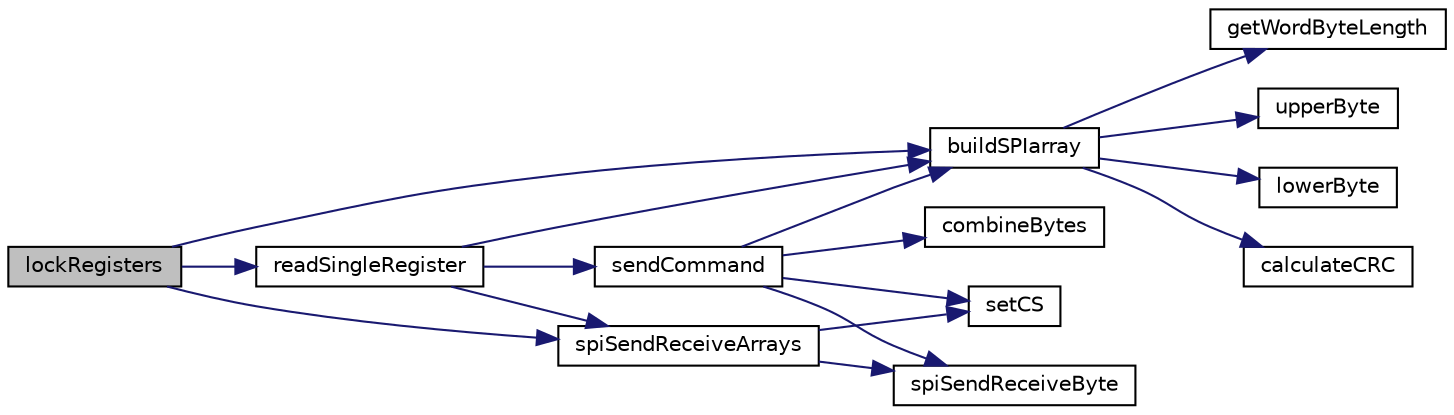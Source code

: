 digraph "lockRegisters"
{
  edge [fontname="Helvetica",fontsize="10",labelfontname="Helvetica",labelfontsize="10"];
  node [fontname="Helvetica",fontsize="10",shape=record];
  rankdir="LR";
  Node1 [label="lockRegisters",height=0.2,width=0.4,color="black", fillcolor="grey75", style="filled", fontcolor="black"];
  Node1 -> Node2 [color="midnightblue",fontsize="10",style="solid",fontname="Helvetica"];
  Node2 [label="buildSPIarray",height=0.2,width=0.4,color="black", fillcolor="white", style="filled",URL="$ads131b04-q1_8c.html#ab2f511862ca31a3abe00611d3fb96cad"];
  Node2 -> Node3 [color="midnightblue",fontsize="10",style="solid",fontname="Helvetica"];
  Node3 [label="getWordByteLength",height=0.2,width=0.4,color="black", fillcolor="white", style="filled",URL="$ads131b04-q1_8c.html#a692618db664dfbd1a3cf72c79a4ba92e"];
  Node2 -> Node4 [color="midnightblue",fontsize="10",style="solid",fontname="Helvetica"];
  Node4 [label="upperByte",height=0.2,width=0.4,color="black", fillcolor="white", style="filled",URL="$ads131b04-q1_8c.html#ae22ba9edbcb89f0397f691e5df4ebf5e"];
  Node2 -> Node5 [color="midnightblue",fontsize="10",style="solid",fontname="Helvetica"];
  Node5 [label="lowerByte",height=0.2,width=0.4,color="black", fillcolor="white", style="filled",URL="$ads131b04-q1_8c.html#a2ab715b48990b41aeb27e1dcc139faca"];
  Node2 -> Node6 [color="midnightblue",fontsize="10",style="solid",fontname="Helvetica"];
  Node6 [label="calculateCRC",height=0.2,width=0.4,color="black", fillcolor="white", style="filled",URL="$ads131b04-q1_8c.html#aa3da137cfd0b2c940b7280adf1dac3c6"];
  Node1 -> Node7 [color="midnightblue",fontsize="10",style="solid",fontname="Helvetica"];
  Node7 [label="spiSendReceiveArrays",height=0.2,width=0.4,color="black", fillcolor="white", style="filled",URL="$hal_8c.html#aeedf09aeb5db930b2af96bf6569c4796"];
  Node7 -> Node8 [color="midnightblue",fontsize="10",style="solid",fontname="Helvetica"];
  Node8 [label="setCS",height=0.2,width=0.4,color="black", fillcolor="white", style="filled",URL="$hal_8c.html#a13b6835c7e9ed2dcd7f14cababef8004"];
  Node7 -> Node9 [color="midnightblue",fontsize="10",style="solid",fontname="Helvetica"];
  Node9 [label="spiSendReceiveByte",height=0.2,width=0.4,color="black", fillcolor="white", style="filled",URL="$hal_8c.html#a27c2e023582f965ef6c147817bfefea5"];
  Node1 -> Node10 [color="midnightblue",fontsize="10",style="solid",fontname="Helvetica"];
  Node10 [label="readSingleRegister",height=0.2,width=0.4,color="black", fillcolor="white", style="filled",URL="$ads131b04-q1_8c.html#ab435401437068646e9e754d766f05236"];
  Node10 -> Node2 [color="midnightblue",fontsize="10",style="solid",fontname="Helvetica"];
  Node10 -> Node7 [color="midnightblue",fontsize="10",style="solid",fontname="Helvetica"];
  Node10 -> Node11 [color="midnightblue",fontsize="10",style="solid",fontname="Helvetica"];
  Node11 [label="sendCommand",height=0.2,width=0.4,color="black", fillcolor="white", style="filled",URL="$ads131b04-q1_8c.html#a088f83118b69d2d7d3b91c8d1ac96b83"];
  Node11 -> Node2 [color="midnightblue",fontsize="10",style="solid",fontname="Helvetica"];
  Node11 -> Node8 [color="midnightblue",fontsize="10",style="solid",fontname="Helvetica"];
  Node11 -> Node9 [color="midnightblue",fontsize="10",style="solid",fontname="Helvetica"];
  Node11 -> Node12 [color="midnightblue",fontsize="10",style="solid",fontname="Helvetica"];
  Node12 [label="combineBytes",height=0.2,width=0.4,color="black", fillcolor="white", style="filled",URL="$ads131b04-q1_8c.html#a3dd5f54fa61b9126aae613c6bdda9a01"];
}
